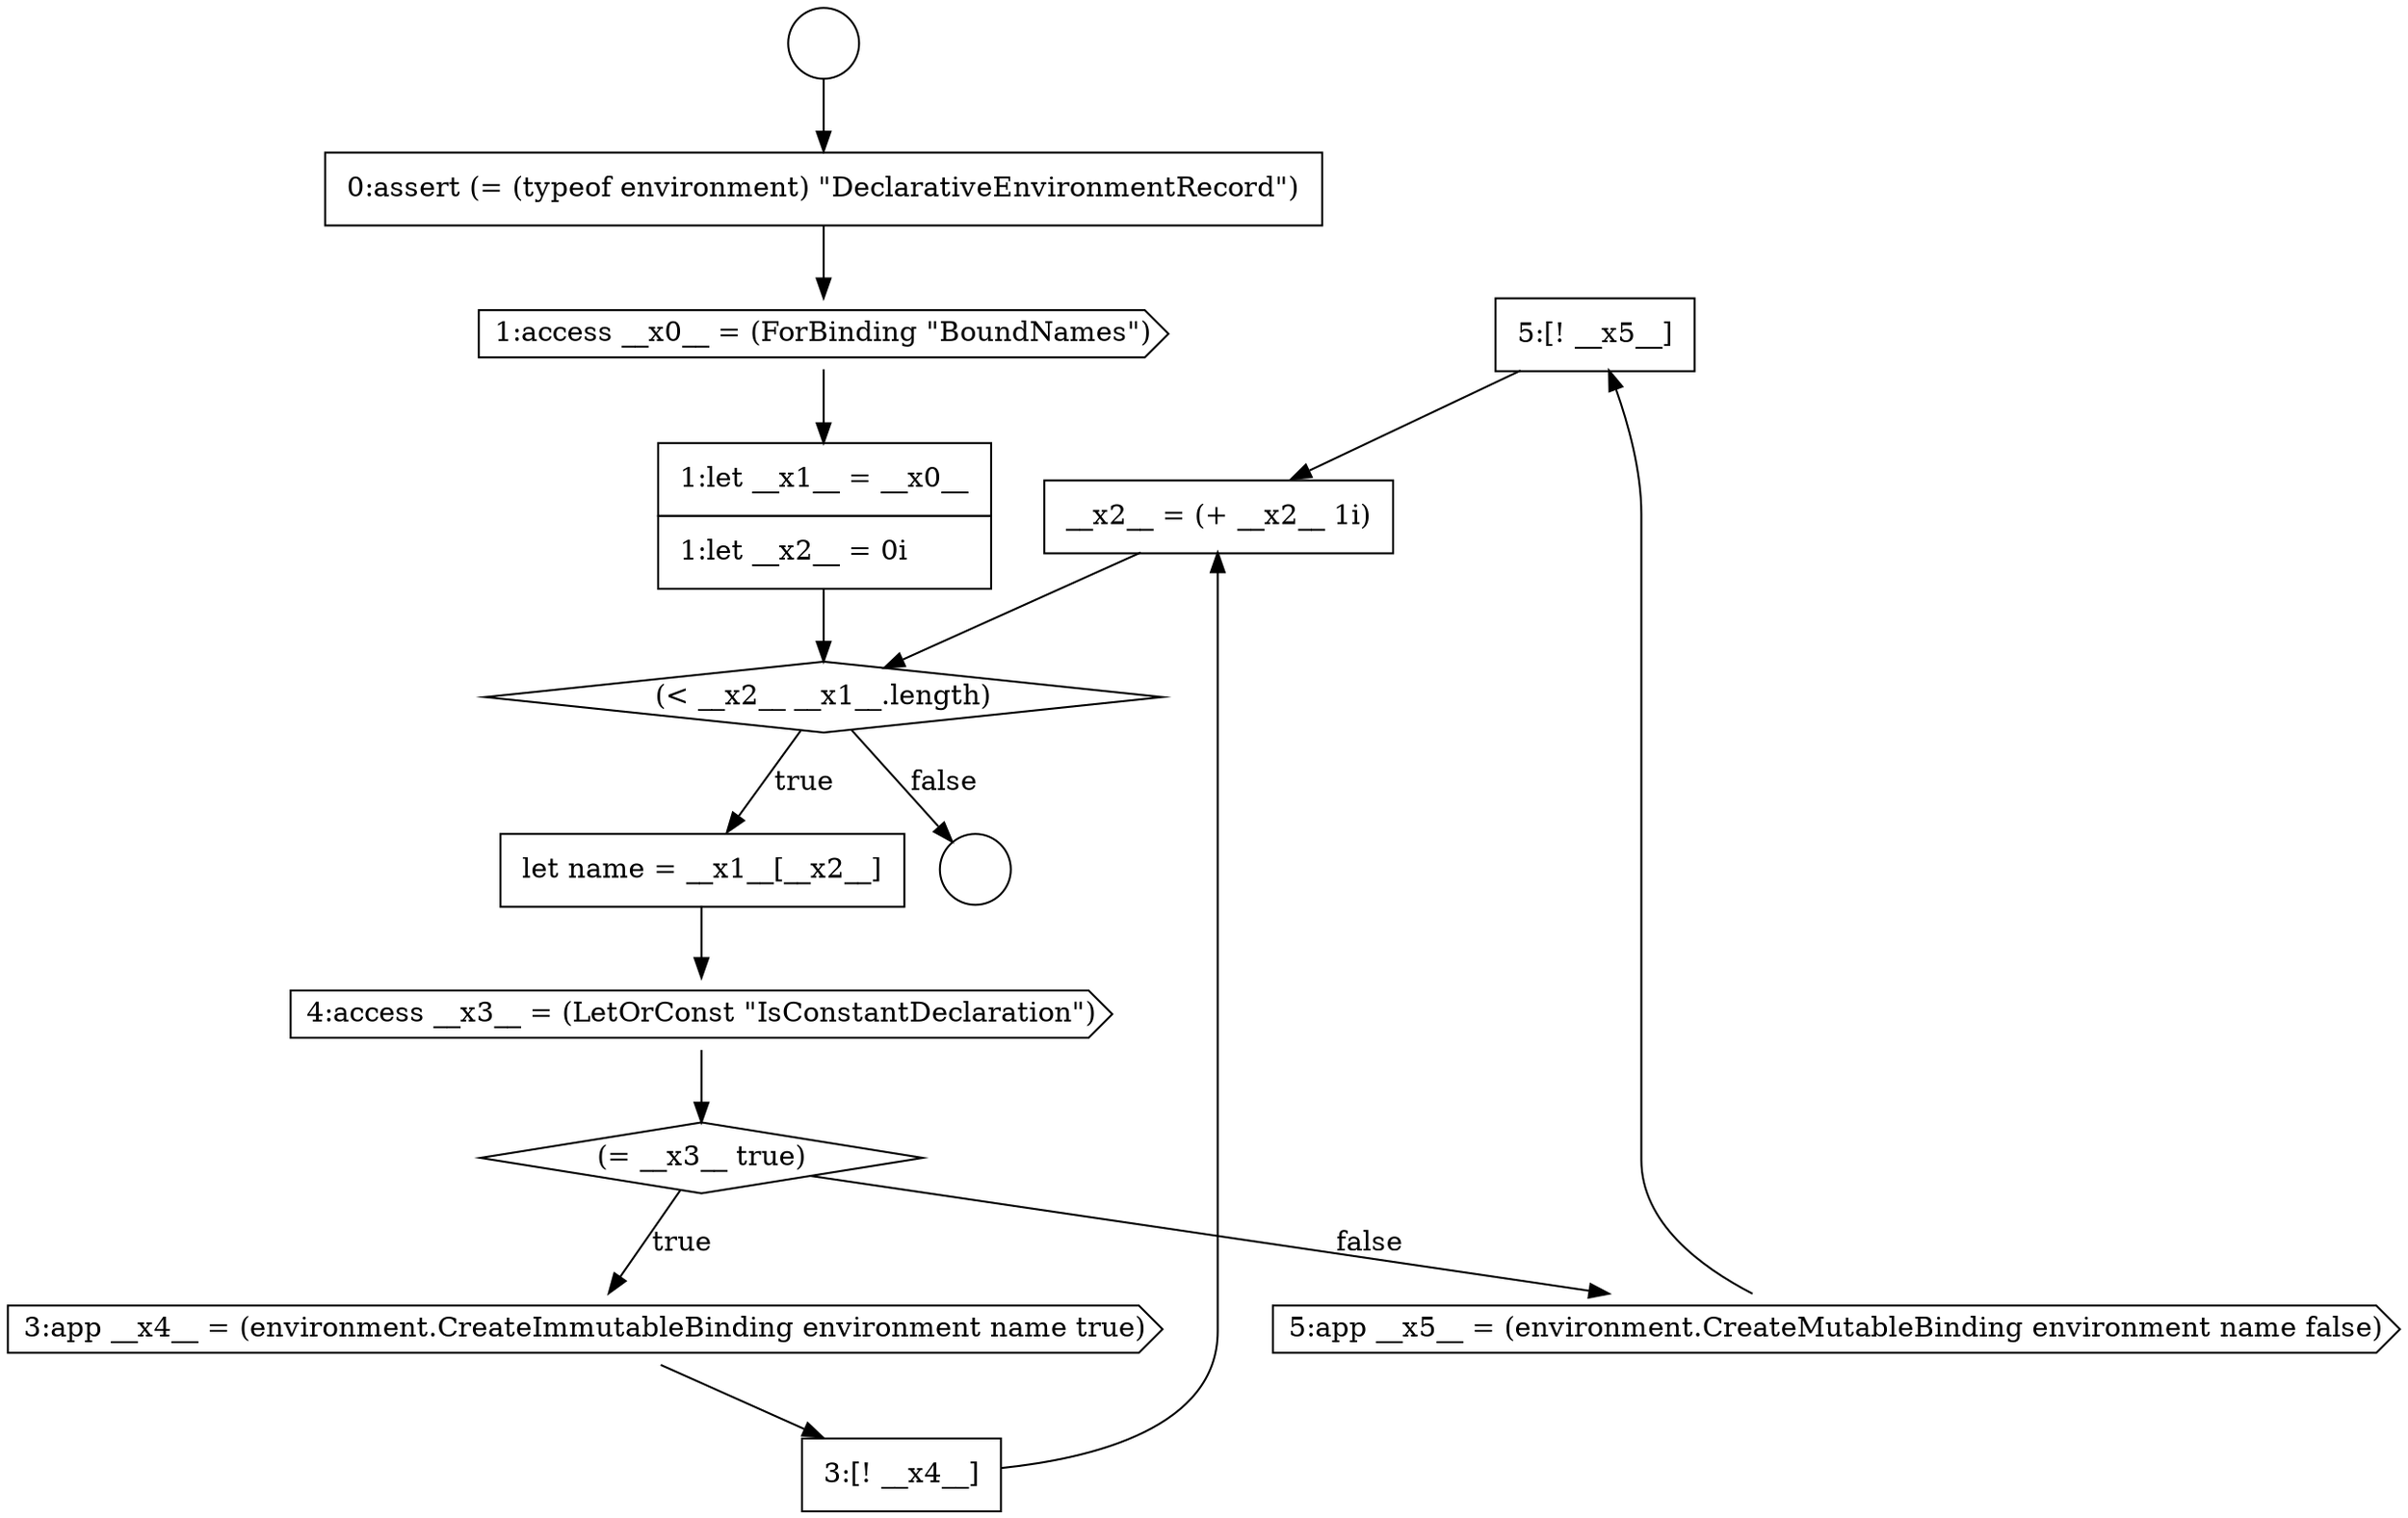 digraph {
  node7596 [shape=none, margin=0, label=<<font color="black">
    <table border="0" cellborder="1" cellspacing="0" cellpadding="10">
      <tr><td align="left">5:[! __x5__]</td></tr>
    </table>
  </font>> color="black" fillcolor="white" style=filled]
  node7592 [shape=diamond, label=<<font color="black">(= __x3__ true)</font>> color="black" fillcolor="white" style=filled]
  node7588 [shape=none, margin=0, label=<<font color="black">
    <table border="0" cellborder="1" cellspacing="0" cellpadding="10">
      <tr><td align="left">1:let __x1__ = __x0__</td></tr>
      <tr><td align="left">1:let __x2__ = 0i</td></tr>
    </table>
  </font>> color="black" fillcolor="white" style=filled]
  node7591 [shape=cds, label=<<font color="black">4:access __x3__ = (LetOrConst &quot;IsConstantDeclaration&quot;)</font>> color="black" fillcolor="white" style=filled]
  node7593 [shape=cds, label=<<font color="black">3:app __x4__ = (environment.CreateImmutableBinding environment name true)</font>> color="black" fillcolor="white" style=filled]
  node7590 [shape=none, margin=0, label=<<font color="black">
    <table border="0" cellborder="1" cellspacing="0" cellpadding="10">
      <tr><td align="left">let name = __x1__[__x2__]</td></tr>
    </table>
  </font>> color="black" fillcolor="white" style=filled]
  node7594 [shape=none, margin=0, label=<<font color="black">
    <table border="0" cellborder="1" cellspacing="0" cellpadding="10">
      <tr><td align="left">3:[! __x4__]</td></tr>
    </table>
  </font>> color="black" fillcolor="white" style=filled]
  node7586 [shape=none, margin=0, label=<<font color="black">
    <table border="0" cellborder="1" cellspacing="0" cellpadding="10">
      <tr><td align="left">0:assert (= (typeof environment) &quot;DeclarativeEnvironmentRecord&quot;)</td></tr>
    </table>
  </font>> color="black" fillcolor="white" style=filled]
  node7589 [shape=diamond, label=<<font color="black">(&lt; __x2__ __x1__.length)</font>> color="black" fillcolor="white" style=filled]
  node7584 [shape=circle label=" " color="black" fillcolor="white" style=filled]
  node7587 [shape=cds, label=<<font color="black">1:access __x0__ = (ForBinding &quot;BoundNames&quot;)</font>> color="black" fillcolor="white" style=filled]
  node7597 [shape=none, margin=0, label=<<font color="black">
    <table border="0" cellborder="1" cellspacing="0" cellpadding="10">
      <tr><td align="left">__x2__ = (+ __x2__ 1i)</td></tr>
    </table>
  </font>> color="black" fillcolor="white" style=filled]
  node7585 [shape=circle label=" " color="black" fillcolor="white" style=filled]
  node7595 [shape=cds, label=<<font color="black">5:app __x5__ = (environment.CreateMutableBinding environment name false)</font>> color="black" fillcolor="white" style=filled]
  node7590 -> node7591 [ color="black"]
  node7593 -> node7594 [ color="black"]
  node7595 -> node7596 [ color="black"]
  node7587 -> node7588 [ color="black"]
  node7596 -> node7597 [ color="black"]
  node7586 -> node7587 [ color="black"]
  node7591 -> node7592 [ color="black"]
  node7597 -> node7589 [ color="black"]
  node7592 -> node7593 [label=<<font color="black">true</font>> color="black"]
  node7592 -> node7595 [label=<<font color="black">false</font>> color="black"]
  node7589 -> node7590 [label=<<font color="black">true</font>> color="black"]
  node7589 -> node7585 [label=<<font color="black">false</font>> color="black"]
  node7584 -> node7586 [ color="black"]
  node7594 -> node7597 [ color="black"]
  node7588 -> node7589 [ color="black"]
}

